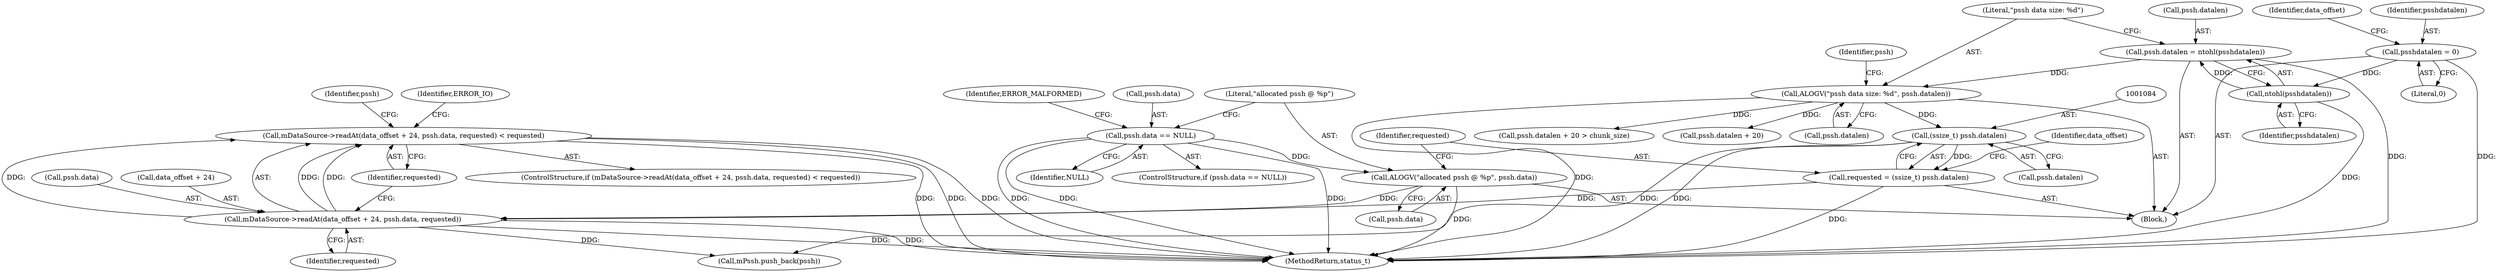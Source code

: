 digraph "0_Android_f4a88c8ed4f8186b3d6e2852993e063fc33ff231@API" {
"1001089" [label="(Call,mDataSource->readAt(data_offset + 24, pssh.data, requested) < requested)"];
"1001090" [label="(Call,mDataSource->readAt(data_offset + 24, pssh.data, requested))"];
"1001075" [label="(Call,ALOGV(\"allocated pssh @ %p\", pssh.data))"];
"1001067" [label="(Call,pssh.data == NULL)"];
"1001081" [label="(Call,requested = (ssize_t) pssh.datalen)"];
"1001083" [label="(Call,(ssize_t) pssh.datalen)"];
"1001043" [label="(Call,ALOGV(\"pssh data size: %d\", pssh.datalen))"];
"1001037" [label="(Call,pssh.datalen = ntohl(psshdatalen))"];
"1001041" [label="(Call,ntohl(psshdatalen))"];
"1001021" [label="(Call,psshdatalen = 0)"];
"1001088" [label="(ControlStructure,if (mDataSource->readAt(data_offset + 24, pssh.data, requested) < requested))"];
"1001049" [label="(Call,pssh.datalen + 20 > chunk_size)"];
"1001098" [label="(Identifier,requested)"];
"1001091" [label="(Call,data_offset + 24)"];
"1001089" [label="(Call,mDataSource->readAt(data_offset + 24, pssh.data, requested) < requested)"];
"1000999" [label="(Block,)"];
"1001071" [label="(Identifier,NULL)"];
"1001082" [label="(Identifier,requested)"];
"1001083" [label="(Call,(ssize_t) pssh.datalen)"];
"1001052" [label="(Identifier,pssh)"];
"1001037" [label="(Call,pssh.datalen = ntohl(psshdatalen))"];
"1001085" [label="(Call,pssh.datalen)"];
"1001075" [label="(Call,ALOGV(\"allocated pssh @ %p\", pssh.data))"];
"1001041" [label="(Call,ntohl(psshdatalen))"];
"1001077" [label="(Call,pssh.data)"];
"1001050" [label="(Call,pssh.datalen + 20)"];
"1001102" [label="(Call,mPssh.push_back(pssh))"];
"1001066" [label="(ControlStructure,if (pssh.data == NULL))"];
"1001103" [label="(Identifier,pssh)"];
"1001021" [label="(Call,psshdatalen = 0)"];
"1001028" [label="(Identifier,data_offset)"];
"1001042" [label="(Identifier,psshdatalen)"];
"1001090" [label="(Call,mDataSource->readAt(data_offset + 24, pssh.data, requested))"];
"1001043" [label="(Call,ALOGV(\"pssh data size: %d\", pssh.datalen))"];
"1001076" [label="(Literal,\"allocated pssh @ %p\")"];
"1001092" [label="(Identifier,data_offset)"];
"1001068" [label="(Call,pssh.data)"];
"1001101" [label="(Identifier,ERROR_IO)"];
"1001081" [label="(Call,requested = (ssize_t) pssh.datalen)"];
"1001038" [label="(Call,pssh.datalen)"];
"1001074" [label="(Identifier,ERROR_MALFORMED)"];
"1001044" [label="(Literal,\"pssh data size: %d\")"];
"1001067" [label="(Call,pssh.data == NULL)"];
"1001045" [label="(Call,pssh.datalen)"];
"1002911" [label="(MethodReturn,status_t)"];
"1001023" [label="(Literal,0)"];
"1001094" [label="(Call,pssh.data)"];
"1001022" [label="(Identifier,psshdatalen)"];
"1001097" [label="(Identifier,requested)"];
"1001089" -> "1001088"  [label="AST: "];
"1001089" -> "1001098"  [label="CFG: "];
"1001090" -> "1001089"  [label="AST: "];
"1001098" -> "1001089"  [label="AST: "];
"1001101" -> "1001089"  [label="CFG: "];
"1001103" -> "1001089"  [label="CFG: "];
"1001089" -> "1002911"  [label="DDG: "];
"1001089" -> "1002911"  [label="DDG: "];
"1001089" -> "1002911"  [label="DDG: "];
"1001090" -> "1001089"  [label="DDG: "];
"1001090" -> "1001089"  [label="DDG: "];
"1001090" -> "1001089"  [label="DDG: "];
"1001090" -> "1001097"  [label="CFG: "];
"1001091" -> "1001090"  [label="AST: "];
"1001094" -> "1001090"  [label="AST: "];
"1001097" -> "1001090"  [label="AST: "];
"1001098" -> "1001090"  [label="CFG: "];
"1001090" -> "1002911"  [label="DDG: "];
"1001090" -> "1002911"  [label="DDG: "];
"1001075" -> "1001090"  [label="DDG: "];
"1001081" -> "1001090"  [label="DDG: "];
"1001090" -> "1001102"  [label="DDG: "];
"1001075" -> "1000999"  [label="AST: "];
"1001075" -> "1001077"  [label="CFG: "];
"1001076" -> "1001075"  [label="AST: "];
"1001077" -> "1001075"  [label="AST: "];
"1001082" -> "1001075"  [label="CFG: "];
"1001075" -> "1002911"  [label="DDG: "];
"1001067" -> "1001075"  [label="DDG: "];
"1001067" -> "1001066"  [label="AST: "];
"1001067" -> "1001071"  [label="CFG: "];
"1001068" -> "1001067"  [label="AST: "];
"1001071" -> "1001067"  [label="AST: "];
"1001074" -> "1001067"  [label="CFG: "];
"1001076" -> "1001067"  [label="CFG: "];
"1001067" -> "1002911"  [label="DDG: "];
"1001067" -> "1002911"  [label="DDG: "];
"1001067" -> "1002911"  [label="DDG: "];
"1001081" -> "1000999"  [label="AST: "];
"1001081" -> "1001083"  [label="CFG: "];
"1001082" -> "1001081"  [label="AST: "];
"1001083" -> "1001081"  [label="AST: "];
"1001092" -> "1001081"  [label="CFG: "];
"1001081" -> "1002911"  [label="DDG: "];
"1001083" -> "1001081"  [label="DDG: "];
"1001083" -> "1001085"  [label="CFG: "];
"1001084" -> "1001083"  [label="AST: "];
"1001085" -> "1001083"  [label="AST: "];
"1001083" -> "1002911"  [label="DDG: "];
"1001043" -> "1001083"  [label="DDG: "];
"1001083" -> "1001102"  [label="DDG: "];
"1001043" -> "1000999"  [label="AST: "];
"1001043" -> "1001045"  [label="CFG: "];
"1001044" -> "1001043"  [label="AST: "];
"1001045" -> "1001043"  [label="AST: "];
"1001052" -> "1001043"  [label="CFG: "];
"1001043" -> "1002911"  [label="DDG: "];
"1001037" -> "1001043"  [label="DDG: "];
"1001043" -> "1001049"  [label="DDG: "];
"1001043" -> "1001050"  [label="DDG: "];
"1001037" -> "1000999"  [label="AST: "];
"1001037" -> "1001041"  [label="CFG: "];
"1001038" -> "1001037"  [label="AST: "];
"1001041" -> "1001037"  [label="AST: "];
"1001044" -> "1001037"  [label="CFG: "];
"1001037" -> "1002911"  [label="DDG: "];
"1001041" -> "1001037"  [label="DDG: "];
"1001041" -> "1001042"  [label="CFG: "];
"1001042" -> "1001041"  [label="AST: "];
"1001041" -> "1002911"  [label="DDG: "];
"1001021" -> "1001041"  [label="DDG: "];
"1001021" -> "1000999"  [label="AST: "];
"1001021" -> "1001023"  [label="CFG: "];
"1001022" -> "1001021"  [label="AST: "];
"1001023" -> "1001021"  [label="AST: "];
"1001028" -> "1001021"  [label="CFG: "];
"1001021" -> "1002911"  [label="DDG: "];
}
